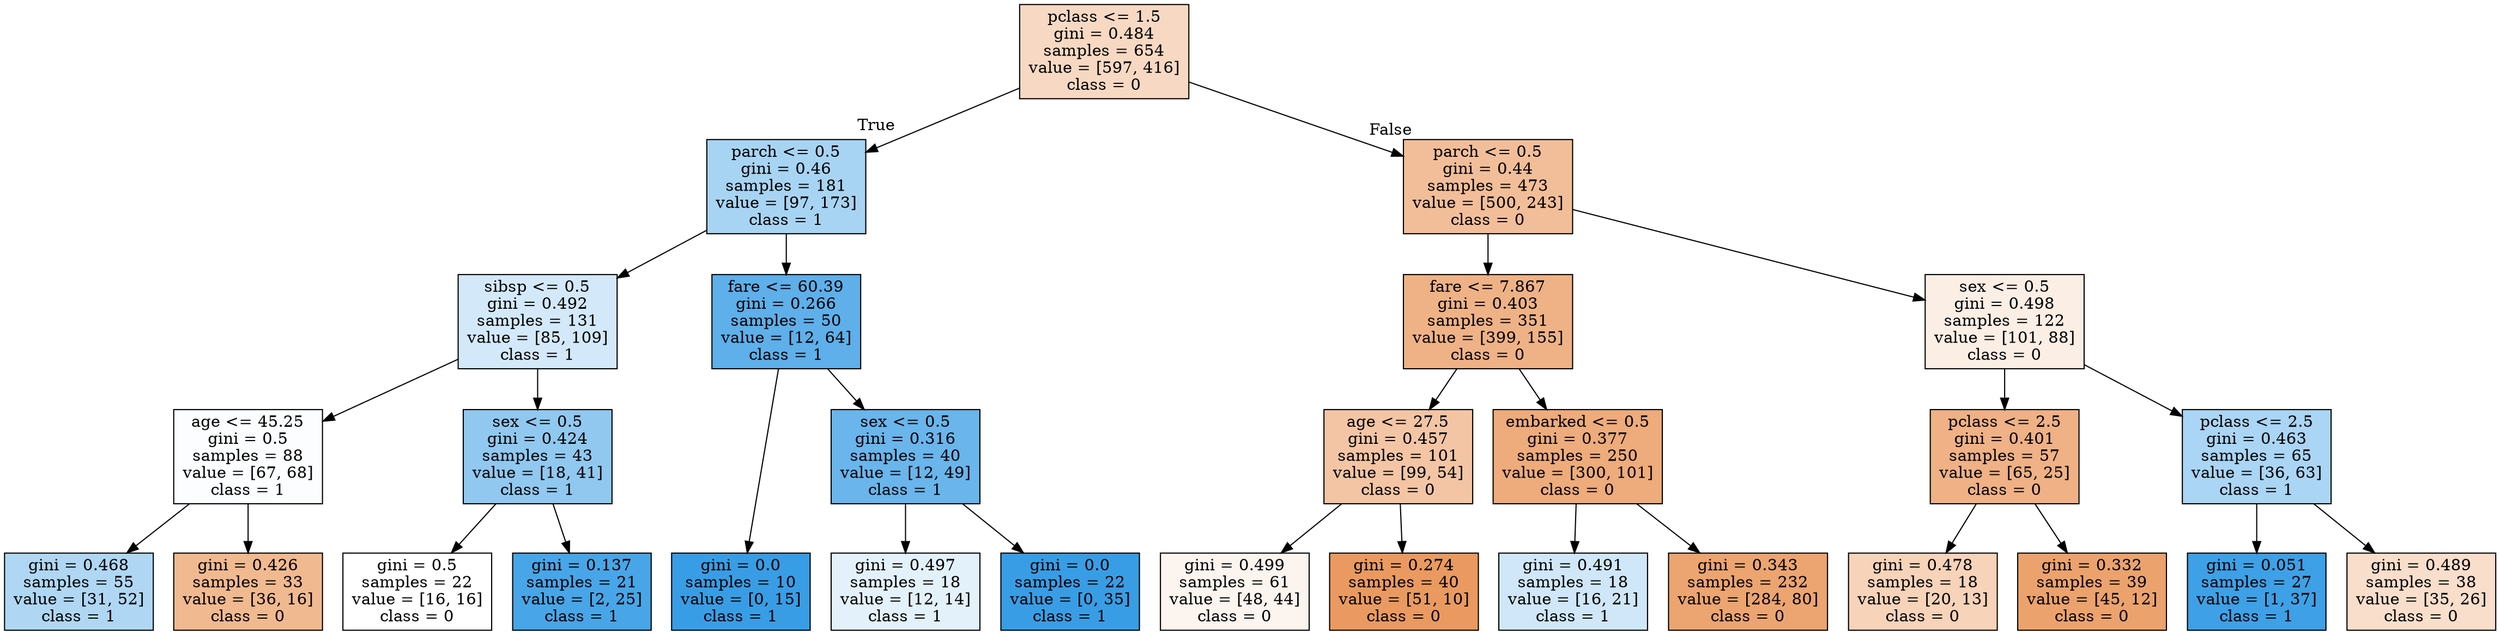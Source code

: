 digraph Tree {
node [shape=box, style="filled", color="black"] ;
graph [ranksep=equally, splines=polyline] ;
0 [label="pclass <= 1.5\ngini = 0.484\nsamples = 654\nvalue = [597, 416]\nclass = 0", fillcolor="#e581394d"] ;
1 [label="parch <= 0.5\ngini = 0.46\nsamples = 181\nvalue = [97, 173]\nclass = 1", fillcolor="#399de570"] ;
0 -> 1 [labeldistance=2.5, labelangle=45, headlabel="True"] ;
2 [label="sibsp <= 0.5\ngini = 0.492\nsamples = 131\nvalue = [85, 109]\nclass = 1", fillcolor="#399de538"] ;
1 -> 2 ;
3 [label="age <= 45.25\ngini = 0.5\nsamples = 88\nvalue = [67, 68]\nclass = 1", fillcolor="#399de504"] ;
2 -> 3 ;
4 [label="gini = 0.468\nsamples = 55\nvalue = [31, 52]\nclass = 1", fillcolor="#399de567"] ;
3 -> 4 ;
5 [label="gini = 0.426\nsamples = 33\nvalue = [36, 16]\nclass = 0", fillcolor="#e581398e"] ;
3 -> 5 ;
6 [label="sex <= 0.5\ngini = 0.424\nsamples = 43\nvalue = [18, 41]\nclass = 1", fillcolor="#399de58f"] ;
2 -> 6 ;
7 [label="gini = 0.5\nsamples = 22\nvalue = [16, 16]\nclass = 0", fillcolor="#e5813900"] ;
6 -> 7 ;
8 [label="gini = 0.137\nsamples = 21\nvalue = [2, 25]\nclass = 1", fillcolor="#399de5eb"] ;
6 -> 8 ;
9 [label="fare <= 60.39\ngini = 0.266\nsamples = 50\nvalue = [12, 64]\nclass = 1", fillcolor="#399de5cf"] ;
1 -> 9 ;
10 [label="gini = 0.0\nsamples = 10\nvalue = [0, 15]\nclass = 1", fillcolor="#399de5ff"] ;
9 -> 10 ;
11 [label="sex <= 0.5\ngini = 0.316\nsamples = 40\nvalue = [12, 49]\nclass = 1", fillcolor="#399de5c1"] ;
9 -> 11 ;
12 [label="gini = 0.497\nsamples = 18\nvalue = [12, 14]\nclass = 1", fillcolor="#399de524"] ;
11 -> 12 ;
13 [label="gini = 0.0\nsamples = 22\nvalue = [0, 35]\nclass = 1", fillcolor="#399de5ff"] ;
11 -> 13 ;
14 [label="parch <= 0.5\ngini = 0.44\nsamples = 473\nvalue = [500, 243]\nclass = 0", fillcolor="#e5813983"] ;
0 -> 14 [labeldistance=2.5, labelangle=-45, headlabel="False"] ;
15 [label="fare <= 7.867\ngini = 0.403\nsamples = 351\nvalue = [399, 155]\nclass = 0", fillcolor="#e581399c"] ;
14 -> 15 ;
16 [label="age <= 27.5\ngini = 0.457\nsamples = 101\nvalue = [99, 54]\nclass = 0", fillcolor="#e5813974"] ;
15 -> 16 ;
17 [label="gini = 0.499\nsamples = 61\nvalue = [48, 44]\nclass = 0", fillcolor="#e5813915"] ;
16 -> 17 ;
18 [label="gini = 0.274\nsamples = 40\nvalue = [51, 10]\nclass = 0", fillcolor="#e58139cd"] ;
16 -> 18 ;
19 [label="embarked <= 0.5\ngini = 0.377\nsamples = 250\nvalue = [300, 101]\nclass = 0", fillcolor="#e58139a9"] ;
15 -> 19 ;
20 [label="gini = 0.491\nsamples = 18\nvalue = [16, 21]\nclass = 1", fillcolor="#399de53d"] ;
19 -> 20 ;
21 [label="gini = 0.343\nsamples = 232\nvalue = [284, 80]\nclass = 0", fillcolor="#e58139b7"] ;
19 -> 21 ;
22 [label="sex <= 0.5\ngini = 0.498\nsamples = 122\nvalue = [101, 88]\nclass = 0", fillcolor="#e5813921"] ;
14 -> 22 ;
23 [label="pclass <= 2.5\ngini = 0.401\nsamples = 57\nvalue = [65, 25]\nclass = 0", fillcolor="#e581399d"] ;
22 -> 23 ;
24 [label="gini = 0.478\nsamples = 18\nvalue = [20, 13]\nclass = 0", fillcolor="#e5813959"] ;
23 -> 24 ;
25 [label="gini = 0.332\nsamples = 39\nvalue = [45, 12]\nclass = 0", fillcolor="#e58139bb"] ;
23 -> 25 ;
26 [label="pclass <= 2.5\ngini = 0.463\nsamples = 65\nvalue = [36, 63]\nclass = 1", fillcolor="#399de56d"] ;
22 -> 26 ;
27 [label="gini = 0.051\nsamples = 27\nvalue = [1, 37]\nclass = 1", fillcolor="#399de5f8"] ;
26 -> 27 ;
28 [label="gini = 0.489\nsamples = 38\nvalue = [35, 26]\nclass = 0", fillcolor="#e5813942"] ;
26 -> 28 ;
{rank=same ; 0} ;
{rank=same ; 1; 14} ;
{rank=same ; 2; 9; 15; 22} ;
{rank=same ; 3; 6; 11; 16; 19; 23; 26} ;
{rank=same ; 4; 5; 7; 8; 10; 12; 13; 17; 18; 20; 21; 24; 25; 27; 28} ;
}